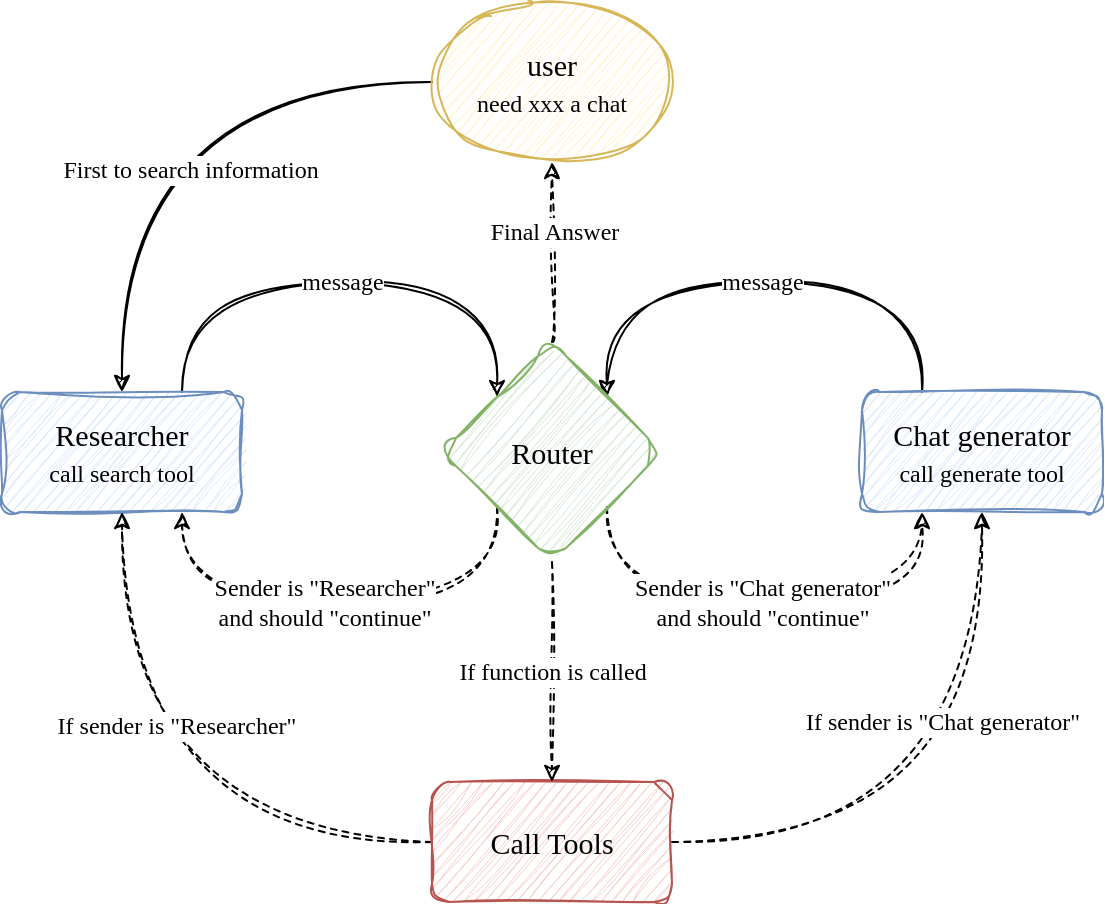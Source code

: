 <mxfile version="26.2.2">
  <diagram name="第 1 页" id="6fgP133uSVu6FE4KQnnV">
    <mxGraphModel dx="1236" dy="771" grid="1" gridSize="10" guides="1" tooltips="1" connect="1" arrows="1" fold="1" page="1" pageScale="1" pageWidth="827" pageHeight="1169" math="0" shadow="0">
      <root>
        <mxCell id="0" />
        <mxCell id="1" parent="0" />
        <mxCell id="4HEI8u6SiJJmMDaHa_lF-25" style="edgeStyle=orthogonalEdgeStyle;rounded=0;orthogonalLoop=1;jettySize=auto;html=1;exitX=0;exitY=0.5;exitDx=0;exitDy=0;entryX=0.5;entryY=0;entryDx=0;entryDy=0;fontFamily=Comic Sans MS;curved=1;sketch=1;curveFitting=1;jiggle=2;" edge="1" parent="1" source="4HEI8u6SiJJmMDaHa_lF-1" target="4HEI8u6SiJJmMDaHa_lF-2">
          <mxGeometry relative="1" as="geometry" />
        </mxCell>
        <mxCell id="4HEI8u6SiJJmMDaHa_lF-38" value="First to search information" style="edgeLabel;html=1;align=center;verticalAlign=middle;resizable=0;points=[];fontFamily=Comic Sans MS;fontSize=12;" vertex="1" connectable="0" parent="4HEI8u6SiJJmMDaHa_lF-25">
          <mxGeometry x="0.284" y="34" relative="1" as="geometry">
            <mxPoint as="offset" />
          </mxGeometry>
        </mxCell>
        <mxCell id="4HEI8u6SiJJmMDaHa_lF-1" value="user&lt;div&gt;&lt;font style=&quot;font-size: 12px;&quot;&gt;need xxx a chat&lt;/font&gt;&lt;/div&gt;" style="ellipse;whiteSpace=wrap;html=1;fontFamily=Comic Sans MS;fontSize=15;sketch=1;curveFitting=1;jiggle=2;fillColor=#fff2cc;strokeColor=#d6b656;" vertex="1" parent="1">
          <mxGeometry x="315" y="110" width="120" height="80" as="geometry" />
        </mxCell>
        <mxCell id="4HEI8u6SiJJmMDaHa_lF-35" value="message" style="edgeStyle=orthogonalEdgeStyle;rounded=0;orthogonalLoop=1;jettySize=auto;html=1;exitX=0.75;exitY=0;exitDx=0;exitDy=0;entryX=0;entryY=0;entryDx=0;entryDy=0;curved=1;sketch=1;curveFitting=1;jiggle=2;fontFamily=Comic Sans MS;fontSize=12;" edge="1" parent="1" source="4HEI8u6SiJJmMDaHa_lF-2" target="4HEI8u6SiJJmMDaHa_lF-24">
          <mxGeometry relative="1" as="geometry">
            <Array as="points">
              <mxPoint x="190" y="250" />
              <mxPoint x="348" y="250" />
            </Array>
          </mxGeometry>
        </mxCell>
        <mxCell id="4HEI8u6SiJJmMDaHa_lF-2" value="Researcher&lt;div&gt;&lt;font style=&quot;font-size: 12px;&quot;&gt;call search tool&lt;/font&gt;&lt;/div&gt;" style="rounded=1;whiteSpace=wrap;html=1;fontFamily=Comic Sans MS;fontSize=15;sketch=1;curveFitting=1;jiggle=2;fillColor=#dae8fc;strokeColor=#6c8ebf;" vertex="1" parent="1">
          <mxGeometry x="100" y="305" width="120" height="60" as="geometry" />
        </mxCell>
        <mxCell id="4HEI8u6SiJJmMDaHa_lF-37" value="message" style="edgeStyle=orthogonalEdgeStyle;rounded=0;orthogonalLoop=1;jettySize=auto;html=1;exitX=0.25;exitY=0;exitDx=0;exitDy=0;entryX=1;entryY=0;entryDx=0;entryDy=0;curved=1;sketch=1;curveFitting=1;jiggle=2;fontFamily=Comic Sans MS;fontSize=12;" edge="1" parent="1" source="4HEI8u6SiJJmMDaHa_lF-3" target="4HEI8u6SiJJmMDaHa_lF-24">
          <mxGeometry relative="1" as="geometry">
            <Array as="points">
              <mxPoint x="560" y="250" />
              <mxPoint x="403" y="250" />
            </Array>
          </mxGeometry>
        </mxCell>
        <mxCell id="4HEI8u6SiJJmMDaHa_lF-3" value="Chat generator&lt;div&gt;&lt;font style=&quot;font-size: 12px;&quot;&gt;call generate tool&lt;/font&gt;&lt;/div&gt;" style="rounded=1;whiteSpace=wrap;html=1;fontFamily=Comic Sans MS;fontSize=15;sketch=1;curveFitting=1;jiggle=2;fillColor=#dae8fc;strokeColor=#6c8ebf;" vertex="1" parent="1">
          <mxGeometry x="530" y="305" width="120" height="60" as="geometry" />
        </mxCell>
        <mxCell id="4HEI8u6SiJJmMDaHa_lF-29" style="edgeStyle=orthogonalEdgeStyle;rounded=0;orthogonalLoop=1;jettySize=auto;html=1;exitX=0;exitY=0.5;exitDx=0;exitDy=0;entryX=0.5;entryY=1;entryDx=0;entryDy=0;curved=1;dashed=1;sketch=1;curveFitting=1;jiggle=2;" edge="1" parent="1" source="4HEI8u6SiJJmMDaHa_lF-5" target="4HEI8u6SiJJmMDaHa_lF-2">
          <mxGeometry relative="1" as="geometry" />
        </mxCell>
        <mxCell id="4HEI8u6SiJJmMDaHa_lF-40" value="If sender is &quot;Researcher&quot;" style="edgeLabel;html=1;align=center;verticalAlign=middle;resizable=0;points=[];fontSize=12;fontFamily=Comic Sans MS;" vertex="1" connectable="0" parent="4HEI8u6SiJJmMDaHa_lF-29">
          <mxGeometry x="0.331" y="-27" relative="1" as="geometry">
            <mxPoint as="offset" />
          </mxGeometry>
        </mxCell>
        <mxCell id="4HEI8u6SiJJmMDaHa_lF-30" style="edgeStyle=orthogonalEdgeStyle;rounded=0;orthogonalLoop=1;jettySize=auto;html=1;exitX=1;exitY=0.5;exitDx=0;exitDy=0;curved=1;dashed=1;sketch=1;curveFitting=1;jiggle=2;" edge="1" parent="1" source="4HEI8u6SiJJmMDaHa_lF-5" target="4HEI8u6SiJJmMDaHa_lF-3">
          <mxGeometry relative="1" as="geometry" />
        </mxCell>
        <mxCell id="4HEI8u6SiJJmMDaHa_lF-41" value="If sender is &quot;Chat generator&quot;" style="edgeLabel;html=1;align=center;verticalAlign=middle;resizable=0;points=[];fontSize=12;fontFamily=Comic Sans MS;" vertex="1" connectable="0" parent="4HEI8u6SiJJmMDaHa_lF-30">
          <mxGeometry x="0.381" y="20" relative="1" as="geometry">
            <mxPoint y="6" as="offset" />
          </mxGeometry>
        </mxCell>
        <mxCell id="4HEI8u6SiJJmMDaHa_lF-5" value="Call Tools" style="rounded=1;whiteSpace=wrap;html=1;fontFamily=Comic Sans MS;fontSize=15;sketch=1;curveFitting=1;jiggle=2;fillColor=#f8cecc;strokeColor=#b85450;" vertex="1" parent="1">
          <mxGeometry x="315" y="500" width="120" height="60" as="geometry" />
        </mxCell>
        <mxCell id="4HEI8u6SiJJmMDaHa_lF-27" style="edgeStyle=orthogonalEdgeStyle;rounded=0;orthogonalLoop=1;jettySize=auto;html=1;exitX=0;exitY=1;exitDx=0;exitDy=0;entryX=0.75;entryY=1;entryDx=0;entryDy=0;fontFamily=Comic Sans MS;curved=1;dashed=1;sketch=1;curveFitting=1;jiggle=2;" edge="1" parent="1" source="4HEI8u6SiJJmMDaHa_lF-24" target="4HEI8u6SiJJmMDaHa_lF-2">
          <mxGeometry relative="1" as="geometry">
            <Array as="points">
              <mxPoint x="348" y="410" />
              <mxPoint x="190" y="410" />
            </Array>
          </mxGeometry>
        </mxCell>
        <mxCell id="4HEI8u6SiJJmMDaHa_lF-43" value="Sender is &quot;Researcher&quot;&lt;div&gt;and should &quot;continue&quot;&lt;/div&gt;" style="edgeLabel;html=1;align=center;verticalAlign=middle;resizable=0;points=[];fontSize=12;fontFamily=Comic Sans MS;" vertex="1" connectable="0" parent="4HEI8u6SiJJmMDaHa_lF-27">
          <mxGeometry x="0.072" relative="1" as="geometry">
            <mxPoint as="offset" />
          </mxGeometry>
        </mxCell>
        <mxCell id="4HEI8u6SiJJmMDaHa_lF-28" value="If function is called" style="edgeStyle=orthogonalEdgeStyle;rounded=0;orthogonalLoop=1;jettySize=auto;html=1;curved=1;dashed=1;sketch=1;curveFitting=1;jiggle=2;fontSize=12;fontFamily=Comic Sans MS;" edge="1" parent="1" source="4HEI8u6SiJJmMDaHa_lF-24" target="4HEI8u6SiJJmMDaHa_lF-5">
          <mxGeometry relative="1" as="geometry">
            <Array as="points">
              <mxPoint x="375" y="440" />
              <mxPoint x="375" y="440" />
            </Array>
          </mxGeometry>
        </mxCell>
        <mxCell id="4HEI8u6SiJJmMDaHa_lF-32" value="&lt;span style=&quot;font-family: &amp;quot;Comic Sans MS&amp;quot;; font-size: 12px;&quot;&gt;Sender is &quot;Chat generator&quot;&lt;/span&gt;&lt;div style=&quot;font-family: &amp;quot;Comic Sans MS&amp;quot;; font-size: 12px;&quot;&gt;and should &quot;continue&quot;&lt;/div&gt;" style="edgeStyle=orthogonalEdgeStyle;rounded=0;orthogonalLoop=1;jettySize=auto;html=1;exitX=1;exitY=1;exitDx=0;exitDy=0;entryX=0.25;entryY=1;entryDx=0;entryDy=0;curved=1;sketch=1;curveFitting=1;jiggle=2;dashed=1;" edge="1" parent="1" source="4HEI8u6SiJJmMDaHa_lF-24" target="4HEI8u6SiJJmMDaHa_lF-3">
          <mxGeometry relative="1" as="geometry">
            <Array as="points">
              <mxPoint x="403" y="410" />
              <mxPoint x="560" y="410" />
            </Array>
          </mxGeometry>
        </mxCell>
        <mxCell id="4HEI8u6SiJJmMDaHa_lF-44" value="&lt;span style=&quot;caret-color: rgba(0, 0, 0, 0); color: rgba(0, 0, 0, 0); font-family: monospace; font-size: 0px; text-align: start; background-color: rgb(236, 236, 236);&quot;&gt;%3CmxGraphModel%3E%3Croot%3E%3CmxCell%20id%3D%220%22%2F%3E%3CmxCell%20id%3D%221%22%20parent%3D%220%22%2F%3E%3CmxCell%20id%3D%222%22%20value%3D%22Sender%20is%20%26quot%3BResearcher%26quot%3B%26lt%3Bdiv%26gt%3Band%20should%20%26quot%3Bcontinue%26quot%3B%26lt%3B%2Fdiv%26gt%3B%22%20style%3D%22edgeLabel%3Bhtml%3D1%3Balign%3Dcenter%3BverticalAlign%3Dmiddle%3Bresizable%3D0%3Bpoints%3D%5B%5D%3BfontSize%3D12%3BfontFamily%3DComic%20Sans%20MS%3B%22%20vertex%3D%221%22%20connectable%3D%220%22%20parent%3D%221%22%3E%3CmxGeometry%20x%3D%22261%22%20y%3D%22410%22%20as%3D%22geometry%22%2F%3E%3C%2FmxCell%3E%3C%2Froot%3E%3C%2FmxGraphModel%3E&lt;/span&gt;" style="edgeLabel;html=1;align=center;verticalAlign=middle;resizable=0;points=[];" vertex="1" connectable="0" parent="4HEI8u6SiJJmMDaHa_lF-32">
          <mxGeometry x="0.024" relative="1" as="geometry">
            <mxPoint as="offset" />
          </mxGeometry>
        </mxCell>
        <mxCell id="4HEI8u6SiJJmMDaHa_lF-33" style="edgeStyle=orthogonalEdgeStyle;rounded=0;orthogonalLoop=1;jettySize=auto;html=1;exitX=0.5;exitY=0;exitDx=0;exitDy=0;dashed=1;curved=1;sketch=1;curveFitting=1;jiggle=2;" edge="1" parent="1" source="4HEI8u6SiJJmMDaHa_lF-24" target="4HEI8u6SiJJmMDaHa_lF-1">
          <mxGeometry relative="1" as="geometry" />
        </mxCell>
        <mxCell id="4HEI8u6SiJJmMDaHa_lF-42" value="Final Answer" style="edgeLabel;html=1;align=center;verticalAlign=middle;resizable=0;points=[];fontSize=12;fontFamily=Comic Sans MS;" vertex="1" connectable="0" parent="4HEI8u6SiJJmMDaHa_lF-33">
          <mxGeometry x="0.222" y="-1" relative="1" as="geometry">
            <mxPoint as="offset" />
          </mxGeometry>
        </mxCell>
        <mxCell id="4HEI8u6SiJJmMDaHa_lF-24" value="Router" style="rhombus;whiteSpace=wrap;html=1;rounded=1;fillColor=#d5e8d4;strokeColor=#82b366;sketch=1;curveFitting=1;jiggle=2;fontFamily=Comic Sans MS;fontSize=15;" vertex="1" parent="1">
          <mxGeometry x="320" y="280" width="110" height="110" as="geometry" />
        </mxCell>
      </root>
    </mxGraphModel>
  </diagram>
</mxfile>
